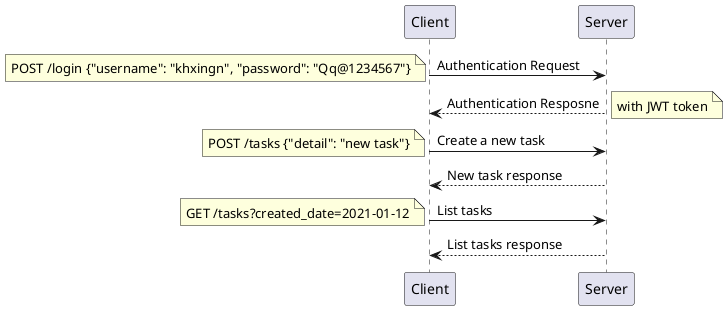 @startuml togo
Client -> Server: Authentication Request
note left: POST /login {"username": "khxingn", "password": "Qq@1234567"}
Client <-- Server: Authentication Resposne
note right: with JWT token

Client -> Server: Create a new task
note left: POST /tasks {"detail": "new task"}
Client <-- Server: New task response

Client -> Server: List tasks
note left: GET /tasks?created_date=2021-01-12
Client <-- Server: List tasks response
@enduml
